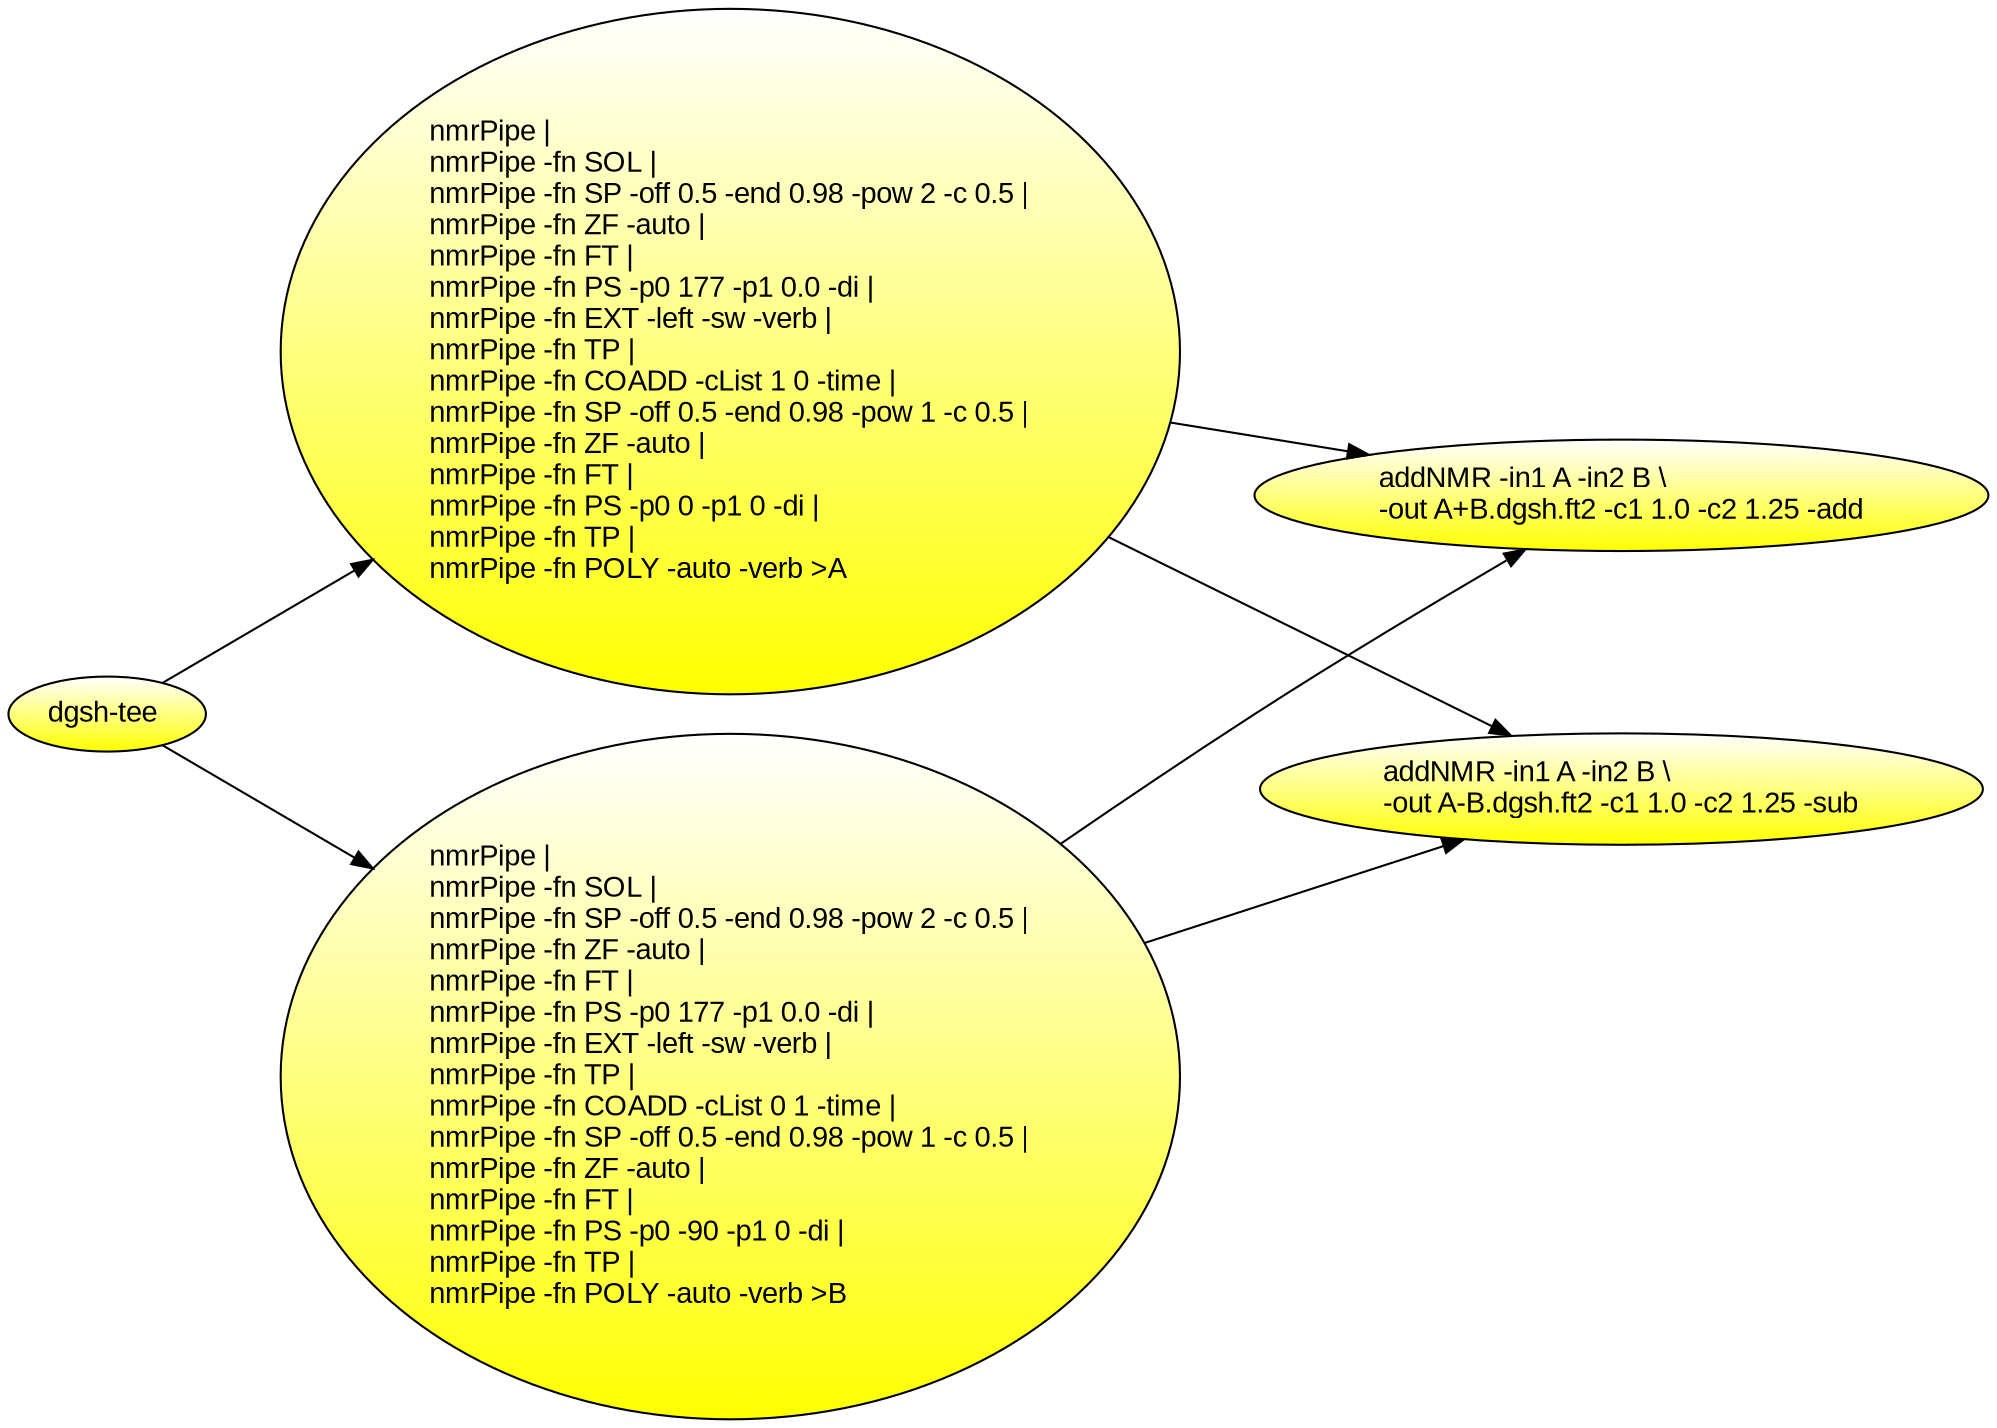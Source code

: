 
	digraph "" {
		rankdir = LR;
		node [fontname="Arial", gradientangle="90", style="filled"];
		edge [];
		node_tee_0 [id="node_tee_0", label="dgsh-tee ", shape="ellipse", fillcolor="yellow:white"];
	node_cmd_0_0_0 [id="node_cmd_0_0_0", label="nmrPipe |\lnmrPipe -fn SOL |\lnmrPipe -fn SP -off 0.5 -end 0.98 -pow 2 -c 0.5 |\lnmrPipe -fn ZF -auto |\lnmrPipe -fn FT |\lnmrPipe -fn PS -p0 177 -p1 0.0 -di |\lnmrPipe -fn EXT -left -sw -verb |\lnmrPipe -fn TP |\lnmrPipe -fn COADD -cList 1 0 -time |\lnmrPipe -fn SP -off 0.5 -end 0.98 -pow 1 -c 0.5 |\lnmrPipe -fn ZF -auto |\lnmrPipe -fn FT |\lnmrPipe -fn PS -p0 0 -p1 0 -di |\lnmrPipe -fn TP |\lnmrPipe -fn POLY -auto -verb >A\l", shape="ellipse", fillcolor="yellow:white"];
	node_cmd_0_1_0 [id="node_cmd_0_1_0", label="nmrPipe |\lnmrPipe -fn SOL |\lnmrPipe -fn SP -off 0.5 -end 0.98 -pow 2 -c 0.5 |\lnmrPipe -fn ZF -auto |\lnmrPipe -fn FT |\lnmrPipe -fn PS -p0 177 -p1 0.0 -di |\lnmrPipe -fn EXT -left -sw -verb |\lnmrPipe -fn TP |\lnmrPipe -fn COADD -cList 0 1 -time |\lnmrPipe -fn SP -off 0.5 -end 0.98 -pow 1 -c 0.5 |\lnmrPipe -fn ZF -auto |\lnmrPipe -fn FT |\lnmrPipe -fn PS -p0 -90 -p1 0 -di |\lnmrPipe -fn TP |\lnmrPipe -fn POLY -auto -verb >B\l", shape="ellipse", fillcolor="yellow:white"];
	node_cmd_0_2_0 [id="node_cmd_0_2_0", label="addNMR -in1 A -in2 B \\\l-out A+B.dgsh.ft2 -c1 1.0 -c2 1.25 -add\l", shape="ellipse", fillcolor="yellow:white"];
	node_cmd_0_3_0 [id="node_cmd_0_3_0", label="addNMR -in1 A -in2 B \\\l-out A-B.dgsh.ft2 -c1 1.0 -c2 1.25 -sub\l", shape="ellipse", fillcolor="yellow:white"];
	node_tee_0 -> node_cmd_0_1_0 [id="npi-0.1.0"];
	node_tee_0 -> node_cmd_0_0_0 [id="npi-0.0.0"];
	node_cmd_0_0_0 -> node_cmd_0_3_0 [id="npfo-A2.0"];
	node_cmd_0_0_0 -> node_cmd_0_2_0 [id="npfo-A1.0"];
	node_cmd_0_1_0 -> node_cmd_0_2_0 [id="npfo-B1.0"];
	node_cmd_0_1_0 -> node_cmd_0_3_0 [id="npfo-B2.0"];
}
